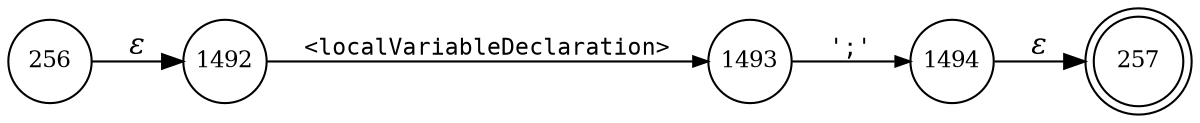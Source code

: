 digraph ATN {
rankdir=LR;
s257[fontsize=11, label="257", shape=doublecircle, fixedsize=true, width=.6];
s256[fontsize=11,label="256", shape=circle, fixedsize=true, width=.55, peripheries=1];
s1492[fontsize=11,label="1492", shape=circle, fixedsize=true, width=.55, peripheries=1];
s1493[fontsize=11,label="1493", shape=circle, fixedsize=true, width=.55, peripheries=1];
s1494[fontsize=11,label="1494", shape=circle, fixedsize=true, width=.55, peripheries=1];
s256 -> s1492 [fontname="Times-Italic", label="&epsilon;"];
s1492 -> s1493 [fontsize=11, fontname="Courier", arrowsize=.7, label = "<localVariableDeclaration>", arrowhead = normal];
s1493 -> s1494 [fontsize=11, fontname="Courier", arrowsize=.7, label = "';'", arrowhead = normal];
s1494 -> s257 [fontname="Times-Italic", label="&epsilon;"];
}